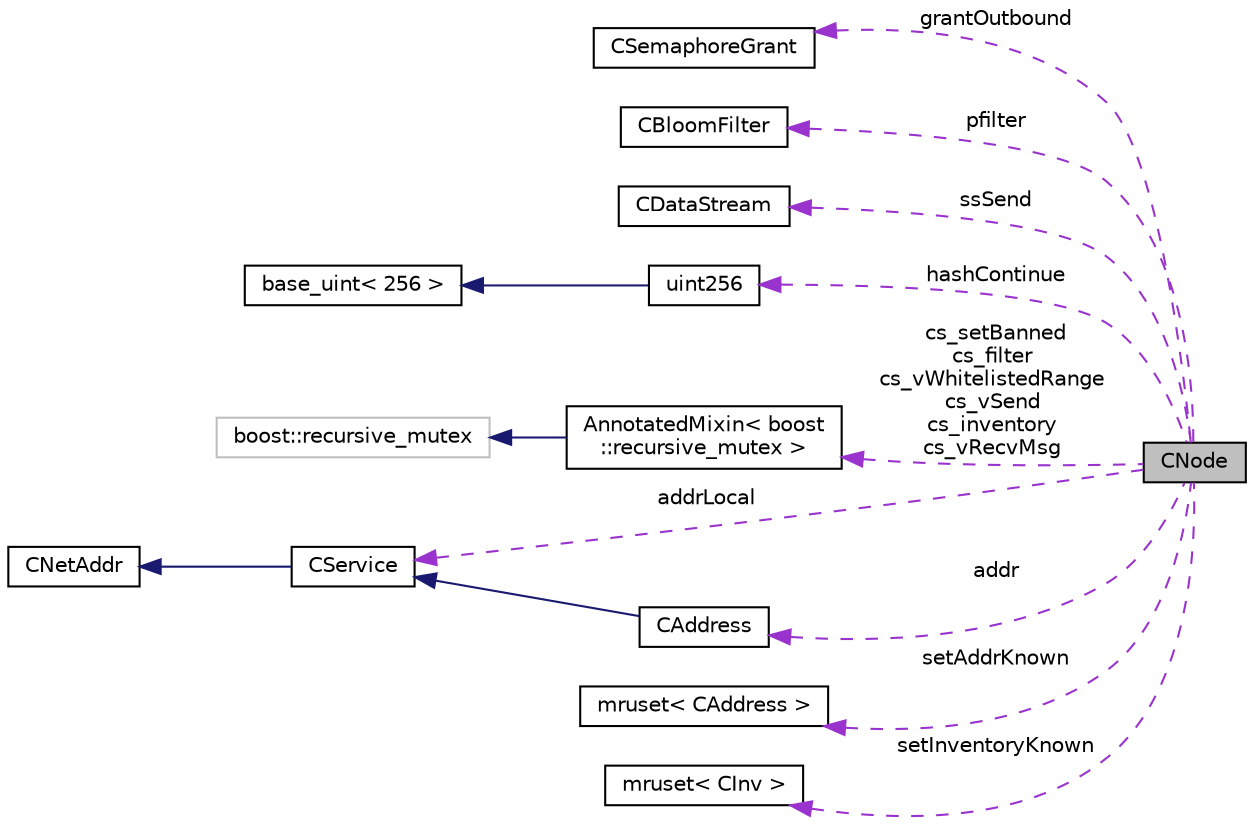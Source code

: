 digraph "CNode"
{
 // LATEX_PDF_SIZE
  edge [fontname="Helvetica",fontsize="10",labelfontname="Helvetica",labelfontsize="10"];
  node [fontname="Helvetica",fontsize="10",shape=record];
  rankdir="LR";
  Node1 [label="CNode",height=0.2,width=0.4,color="black", fillcolor="grey75", style="filled", fontcolor="black",tooltip=" "];
  Node2 -> Node1 [dir="back",color="darkorchid3",fontsize="10",style="dashed",label=" grantOutbound" ,fontname="Helvetica"];
  Node2 [label="CSemaphoreGrant",height=0.2,width=0.4,color="black", fillcolor="white", style="filled",URL="$class_c_semaphore_grant.html",tooltip=" "];
  Node3 -> Node1 [dir="back",color="darkorchid3",fontsize="10",style="dashed",label=" pfilter" ,fontname="Helvetica"];
  Node3 [label="CBloomFilter",height=0.2,width=0.4,color="black", fillcolor="white", style="filled",URL="$class_c_bloom_filter.html",tooltip=" "];
  Node4 -> Node1 [dir="back",color="darkorchid3",fontsize="10",style="dashed",label=" ssSend" ,fontname="Helvetica"];
  Node4 [label="CDataStream",height=0.2,width=0.4,color="black", fillcolor="white", style="filled",URL="$class_c_data_stream.html",tooltip=" "];
  Node5 -> Node1 [dir="back",color="darkorchid3",fontsize="10",style="dashed",label=" hashContinue" ,fontname="Helvetica"];
  Node5 [label="uint256",height=0.2,width=0.4,color="black", fillcolor="white", style="filled",URL="$classuint256.html",tooltip=" "];
  Node6 -> Node5 [dir="back",color="midnightblue",fontsize="10",style="solid",fontname="Helvetica"];
  Node6 [label="base_uint\< 256 \>",height=0.2,width=0.4,color="black", fillcolor="white", style="filled",URL="$classbase__uint.html",tooltip=" "];
  Node7 -> Node1 [dir="back",color="darkorchid3",fontsize="10",style="dashed",label=" cs_setBanned\ncs_filter\ncs_vWhitelistedRange\ncs_vSend\ncs_inventory\ncs_vRecvMsg" ,fontname="Helvetica"];
  Node7 [label="AnnotatedMixin\< boost\l::recursive_mutex \>",height=0.2,width=0.4,color="black", fillcolor="white", style="filled",URL="$class_annotated_mixin.html",tooltip=" "];
  Node8 -> Node7 [dir="back",color="midnightblue",fontsize="10",style="solid",fontname="Helvetica"];
  Node8 [label="boost::recursive_mutex",height=0.2,width=0.4,color="grey75", fillcolor="white", style="filled",tooltip=" "];
  Node9 -> Node1 [dir="back",color="darkorchid3",fontsize="10",style="dashed",label=" addrLocal" ,fontname="Helvetica"];
  Node9 [label="CService",height=0.2,width=0.4,color="black", fillcolor="white", style="filled",URL="$class_c_service.html",tooltip=" "];
  Node10 -> Node9 [dir="back",color="midnightblue",fontsize="10",style="solid",fontname="Helvetica"];
  Node10 [label="CNetAddr",height=0.2,width=0.4,color="black", fillcolor="white", style="filled",URL="$class_c_net_addr.html",tooltip=" "];
  Node11 -> Node1 [dir="back",color="darkorchid3",fontsize="10",style="dashed",label=" setAddrKnown" ,fontname="Helvetica"];
  Node11 [label="mruset\< CAddress \>",height=0.2,width=0.4,color="black", fillcolor="white", style="filled",URL="$classmruset.html",tooltip=" "];
  Node12 -> Node1 [dir="back",color="darkorchid3",fontsize="10",style="dashed",label=" setInventoryKnown" ,fontname="Helvetica"];
  Node12 [label="mruset\< CInv \>",height=0.2,width=0.4,color="black", fillcolor="white", style="filled",URL="$classmruset.html",tooltip=" "];
  Node13 -> Node1 [dir="back",color="darkorchid3",fontsize="10",style="dashed",label=" addr" ,fontname="Helvetica"];
  Node13 [label="CAddress",height=0.2,width=0.4,color="black", fillcolor="white", style="filled",URL="$class_c_address.html",tooltip=" "];
  Node9 -> Node13 [dir="back",color="midnightblue",fontsize="10",style="solid",fontname="Helvetica"];
}
